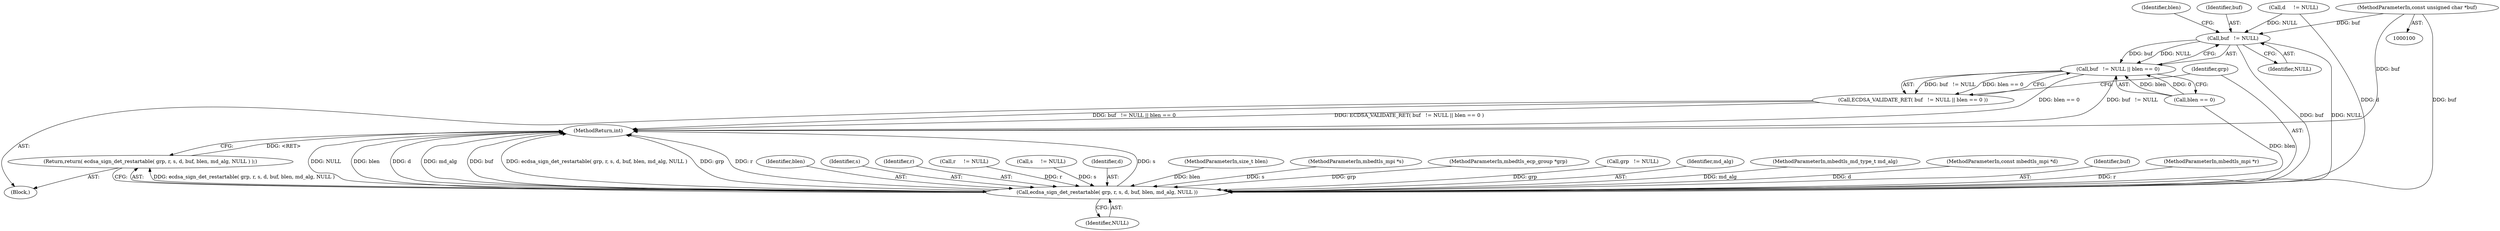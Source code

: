 digraph "1_mbedtls_33f66ba6fd234114aa37f0209dac031bb2870a9b_2@pointer" {
"1000105" [label="(MethodParameterIn,const unsigned char *buf)"];
"1000127" [label="(Call,buf   != NULL)"];
"1000126" [label="(Call,buf   != NULL || blen == 0)"];
"1000125" [label="(Call,ECDSA_VALIDATE_RET( buf   != NULL || blen == 0 ))"];
"1000134" [label="(Call,ecdsa_sign_det_restartable( grp, r, s, d, buf, blen, md_alg, NULL ))"];
"1000133" [label="(Return,return( ecdsa_sign_det_restartable( grp, r, s, d, buf, blen, md_alg, NULL ) );)"];
"1000105" [label="(MethodParameterIn,const unsigned char *buf)"];
"1000130" [label="(Call,blen == 0)"];
"1000131" [label="(Identifier,blen)"];
"1000142" [label="(Identifier,NULL)"];
"1000140" [label="(Identifier,blen)"];
"1000137" [label="(Identifier,s)"];
"1000122" [label="(Call,d     != NULL)"];
"1000136" [label="(Identifier,r)"];
"1000143" [label="(MethodReturn,int)"];
"1000114" [label="(Call,r     != NULL)"];
"1000126" [label="(Call,buf   != NULL || blen == 0)"];
"1000134" [label="(Call,ecdsa_sign_det_restartable( grp, r, s, d, buf, blen, md_alg, NULL ))"];
"1000127" [label="(Call,buf   != NULL)"];
"1000118" [label="(Call,s     != NULL)"];
"1000125" [label="(Call,ECDSA_VALIDATE_RET( buf   != NULL || blen == 0 ))"];
"1000138" [label="(Identifier,d)"];
"1000108" [label="(Block,)"];
"1000135" [label="(Identifier,grp)"];
"1000128" [label="(Identifier,buf)"];
"1000106" [label="(MethodParameterIn,size_t blen)"];
"1000103" [label="(MethodParameterIn,mbedtls_mpi *s)"];
"1000101" [label="(MethodParameterIn,mbedtls_ecp_group *grp)"];
"1000110" [label="(Call,grp   != NULL)"];
"1000141" [label="(Identifier,md_alg)"];
"1000107" [label="(MethodParameterIn,mbedtls_md_type_t md_alg)"];
"1000129" [label="(Identifier,NULL)"];
"1000133" [label="(Return,return( ecdsa_sign_det_restartable( grp, r, s, d, buf, blen, md_alg, NULL ) );)"];
"1000104" [label="(MethodParameterIn,const mbedtls_mpi *d)"];
"1000139" [label="(Identifier,buf)"];
"1000102" [label="(MethodParameterIn,mbedtls_mpi *r)"];
"1000105" -> "1000100"  [label="AST: "];
"1000105" -> "1000143"  [label="DDG: buf"];
"1000105" -> "1000127"  [label="DDG: buf"];
"1000105" -> "1000134"  [label="DDG: buf"];
"1000127" -> "1000126"  [label="AST: "];
"1000127" -> "1000129"  [label="CFG: "];
"1000128" -> "1000127"  [label="AST: "];
"1000129" -> "1000127"  [label="AST: "];
"1000131" -> "1000127"  [label="CFG: "];
"1000126" -> "1000127"  [label="CFG: "];
"1000127" -> "1000126"  [label="DDG: buf"];
"1000127" -> "1000126"  [label="DDG: NULL"];
"1000122" -> "1000127"  [label="DDG: NULL"];
"1000127" -> "1000134"  [label="DDG: buf"];
"1000127" -> "1000134"  [label="DDG: NULL"];
"1000126" -> "1000125"  [label="AST: "];
"1000126" -> "1000130"  [label="CFG: "];
"1000130" -> "1000126"  [label="AST: "];
"1000125" -> "1000126"  [label="CFG: "];
"1000126" -> "1000143"  [label="DDG: buf   != NULL"];
"1000126" -> "1000143"  [label="DDG: blen == 0"];
"1000126" -> "1000125"  [label="DDG: buf   != NULL"];
"1000126" -> "1000125"  [label="DDG: blen == 0"];
"1000130" -> "1000126"  [label="DDG: blen"];
"1000130" -> "1000126"  [label="DDG: 0"];
"1000125" -> "1000108"  [label="AST: "];
"1000135" -> "1000125"  [label="CFG: "];
"1000125" -> "1000143"  [label="DDG: ECDSA_VALIDATE_RET( buf   != NULL || blen == 0 )"];
"1000125" -> "1000143"  [label="DDG: buf   != NULL || blen == 0"];
"1000134" -> "1000133"  [label="AST: "];
"1000134" -> "1000142"  [label="CFG: "];
"1000135" -> "1000134"  [label="AST: "];
"1000136" -> "1000134"  [label="AST: "];
"1000137" -> "1000134"  [label="AST: "];
"1000138" -> "1000134"  [label="AST: "];
"1000139" -> "1000134"  [label="AST: "];
"1000140" -> "1000134"  [label="AST: "];
"1000141" -> "1000134"  [label="AST: "];
"1000142" -> "1000134"  [label="AST: "];
"1000133" -> "1000134"  [label="CFG: "];
"1000134" -> "1000143"  [label="DDG: NULL"];
"1000134" -> "1000143"  [label="DDG: blen"];
"1000134" -> "1000143"  [label="DDG: d"];
"1000134" -> "1000143"  [label="DDG: md_alg"];
"1000134" -> "1000143"  [label="DDG: buf"];
"1000134" -> "1000143"  [label="DDG: ecdsa_sign_det_restartable( grp, r, s, d, buf, blen, md_alg, NULL )"];
"1000134" -> "1000143"  [label="DDG: grp"];
"1000134" -> "1000143"  [label="DDG: r"];
"1000134" -> "1000143"  [label="DDG: s"];
"1000134" -> "1000133"  [label="DDG: ecdsa_sign_det_restartable( grp, r, s, d, buf, blen, md_alg, NULL )"];
"1000110" -> "1000134"  [label="DDG: grp"];
"1000101" -> "1000134"  [label="DDG: grp"];
"1000114" -> "1000134"  [label="DDG: r"];
"1000102" -> "1000134"  [label="DDG: r"];
"1000118" -> "1000134"  [label="DDG: s"];
"1000103" -> "1000134"  [label="DDG: s"];
"1000122" -> "1000134"  [label="DDG: d"];
"1000104" -> "1000134"  [label="DDG: d"];
"1000130" -> "1000134"  [label="DDG: blen"];
"1000106" -> "1000134"  [label="DDG: blen"];
"1000107" -> "1000134"  [label="DDG: md_alg"];
"1000133" -> "1000108"  [label="AST: "];
"1000143" -> "1000133"  [label="CFG: "];
"1000133" -> "1000143"  [label="DDG: <RET>"];
}
